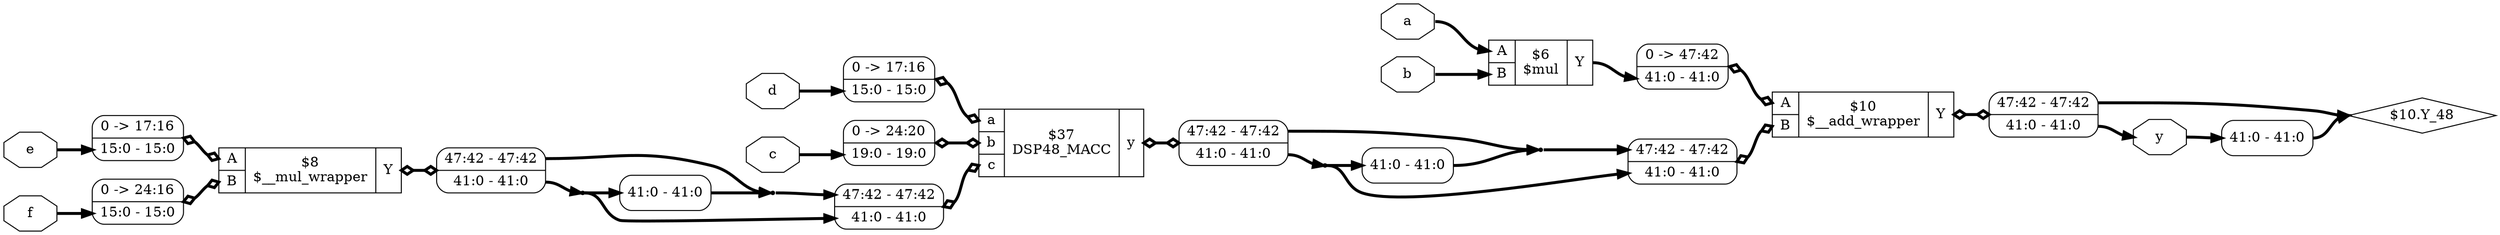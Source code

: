 digraph "test2" {
rankdir="LR";
remincross=true;
n7 [ shape=octagon, label="a", color="black", fontcolor="black"];
n8 [ shape=octagon, label="b", color="black", fontcolor="black"];
n9 [ shape=octagon, label="c", color="black", fontcolor="black"];
n10 [ shape=octagon, label="d", color="black", fontcolor="black"];
n11 [ shape=octagon, label="e", color="black", fontcolor="black"];
n12 [ shape=octagon, label="f", color="black", fontcolor="black"];
n13 [ shape=octagon, label="y", color="black", fontcolor="black"];
c17 [ shape=record, label="{{<p14> A|<p15> B}|$10\n$__add_wrapper|{<p16> Y}}",  ];
x0 [ shape=record, style=rounded, label="0 -&gt; 47:42 |<s0> 41:0 - 41:0 ", color="black", fontcolor="black" ];
x0:e -> c17:p14:w [arrowhead=odiamond, arrowtail=odiamond, dir=both, color="black", fontcolor="black", style="setlinewidth(3)", label=""];
x1 [ shape=record, style=rounded, label="<s1> 47:42 - 47:42 |<s0> 41:0 - 41:0 ", color="black", fontcolor="black" ];
x1:e -> c17:p15:w [arrowhead=odiamond, arrowtail=odiamond, dir=both, color="black", fontcolor="black", style="setlinewidth(3)", label=""];
x2 [ shape=record, style=rounded, label="<s1> 47:42 - 47:42 |<s0> 41:0 - 41:0 ", color="black", fontcolor="black" ];
c17:p16:e -> x2:w [arrowhead=odiamond, arrowtail=odiamond, dir=both, color="black", fontcolor="black", style="setlinewidth(3)", label=""];
c18 [ shape=record, label="{{<p7> a|<p8> b|<p9> c}|$37\nDSP48_MACC|{<p13> y}}",  ];
x3 [ shape=record, style=rounded, label="0 -&gt; 17:16 |<s0> 15:0 - 15:0 ", color="black", fontcolor="black" ];
x3:e -> c18:p7:w [arrowhead=odiamond, arrowtail=odiamond, dir=both, color="black", fontcolor="black", style="setlinewidth(3)", label=""];
x4 [ shape=record, style=rounded, label="0 -&gt; 24:20 |<s0> 19:0 - 19:0 ", color="black", fontcolor="black" ];
x4:e -> c18:p8:w [arrowhead=odiamond, arrowtail=odiamond, dir=both, color="black", fontcolor="black", style="setlinewidth(3)", label=""];
x5 [ shape=record, style=rounded, label="<s1> 47:42 - 47:42 |<s0> 41:0 - 41:0 ", color="black", fontcolor="black" ];
x5:e -> c18:p9:w [arrowhead=odiamond, arrowtail=odiamond, dir=both, color="black", fontcolor="black", style="setlinewidth(3)", label=""];
x6 [ shape=record, style=rounded, label="<s1> 47:42 - 47:42 |<s0> 41:0 - 41:0 ", color="black", fontcolor="black" ];
c18:p13:e -> x6:w [arrowhead=odiamond, arrowtail=odiamond, dir=both, color="black", fontcolor="black", style="setlinewidth(3)", label=""];
c19 [ shape=record, label="{{<p14> A|<p15> B}|$6\n$mul|{<p16> Y}}",  ];
c20 [ shape=record, label="{{<p14> A|<p15> B}|$8\n$__mul_wrapper|{<p16> Y}}",  ];
x7 [ shape=record, style=rounded, label="0 -&gt; 17:16 |<s0> 15:0 - 15:0 ", color="black", fontcolor="black" ];
x7:e -> c20:p14:w [arrowhead=odiamond, arrowtail=odiamond, dir=both, color="black", fontcolor="black", style="setlinewidth(3)", label=""];
x8 [ shape=record, style=rounded, label="0 -&gt; 24:16 |<s0> 15:0 - 15:0 ", color="black", fontcolor="black" ];
x8:e -> c20:p15:w [arrowhead=odiamond, arrowtail=odiamond, dir=both, color="black", fontcolor="black", style="setlinewidth(3)", label=""];
x9 [ shape=record, style=rounded, label="<s1> 47:42 - 47:42 |<s0> 41:0 - 41:0 ", color="black", fontcolor="black" ];
c20:p16:e -> x9:w [arrowhead=odiamond, arrowtail=odiamond, dir=both, color="black", fontcolor="black", style="setlinewidth(3)", label=""];
x10 [ shape=record, style=rounded, label="<s0> 41:0 - 41:0 ", color="black", fontcolor="black" ];
x11 [ shape=record, style=rounded, label="<s0> 41:0 - 41:0 ", color="black", fontcolor="black" ];
x12 [ shape=record, style=rounded, label="<s0> 41:0 - 41:0 ", color="black", fontcolor="black" ];
n1 [ shape=point ];
x6:s0:e -> n1:w [color="black", fontcolor="black", style="setlinewidth(3)", label=""];
n1:e -> x11:w [color="black", fontcolor="black", style="setlinewidth(3)", label=""];
n1:e -> x1:s0:w [color="black", fontcolor="black", style="setlinewidth(3)", label=""];
n10:e -> x3:s0:w [color="black", fontcolor="black", style="setlinewidth(3)", label=""];
n11:e -> x7:s0:w [color="black", fontcolor="black", style="setlinewidth(3)", label=""];
n12:e -> x8:s0:w [color="black", fontcolor="black", style="setlinewidth(3)", label=""];
x2:s0:e -> n13:w [color="black", fontcolor="black", style="setlinewidth(3)", label=""];
n13:e -> x12:w [color="black", fontcolor="black", style="setlinewidth(3)", label=""];
c19:p16:e -> x0:s0:w [color="black", fontcolor="black", style="setlinewidth(3)", label=""];
n3 [ shape=point ];
x9:s0:e -> n3:w [color="black", fontcolor="black", style="setlinewidth(3)", label=""];
n3:e -> x10:w [color="black", fontcolor="black", style="setlinewidth(3)", label=""];
n3:e -> x5:s0:w [color="black", fontcolor="black", style="setlinewidth(3)", label=""];
n4 [ shape=point ];
x10:s0:e -> n4:w [color="black", fontcolor="black", style="setlinewidth(3)", label=""];
x9:s1:e -> n4:w [color="black", fontcolor="black", style="setlinewidth(3)", label=""];
n4:e -> x5:s1:w [color="black", fontcolor="black", style="setlinewidth(3)", label=""];
n5 [ shape=point ];
x11:s0:e -> n5:w [color="black", fontcolor="black", style="setlinewidth(3)", label=""];
x6:s1:e -> n5:w [color="black", fontcolor="black", style="setlinewidth(3)", label=""];
n5:e -> x1:s1:w [color="black", fontcolor="black", style="setlinewidth(3)", label=""];
n6 [ shape=diamond, label="$10.Y_48" ];
x12:s0:e -> n6:w [color="black", fontcolor="black", style="setlinewidth(3)", label=""];
x2:s1:e -> n6:w [color="black", fontcolor="black", style="setlinewidth(3)", label=""];
n7:e -> c19:p14:w [color="black", fontcolor="black", style="setlinewidth(3)", label=""];
n8:e -> c19:p15:w [color="black", fontcolor="black", style="setlinewidth(3)", label=""];
n9:e -> x4:s0:w [color="black", fontcolor="black", style="setlinewidth(3)", label=""];
}
